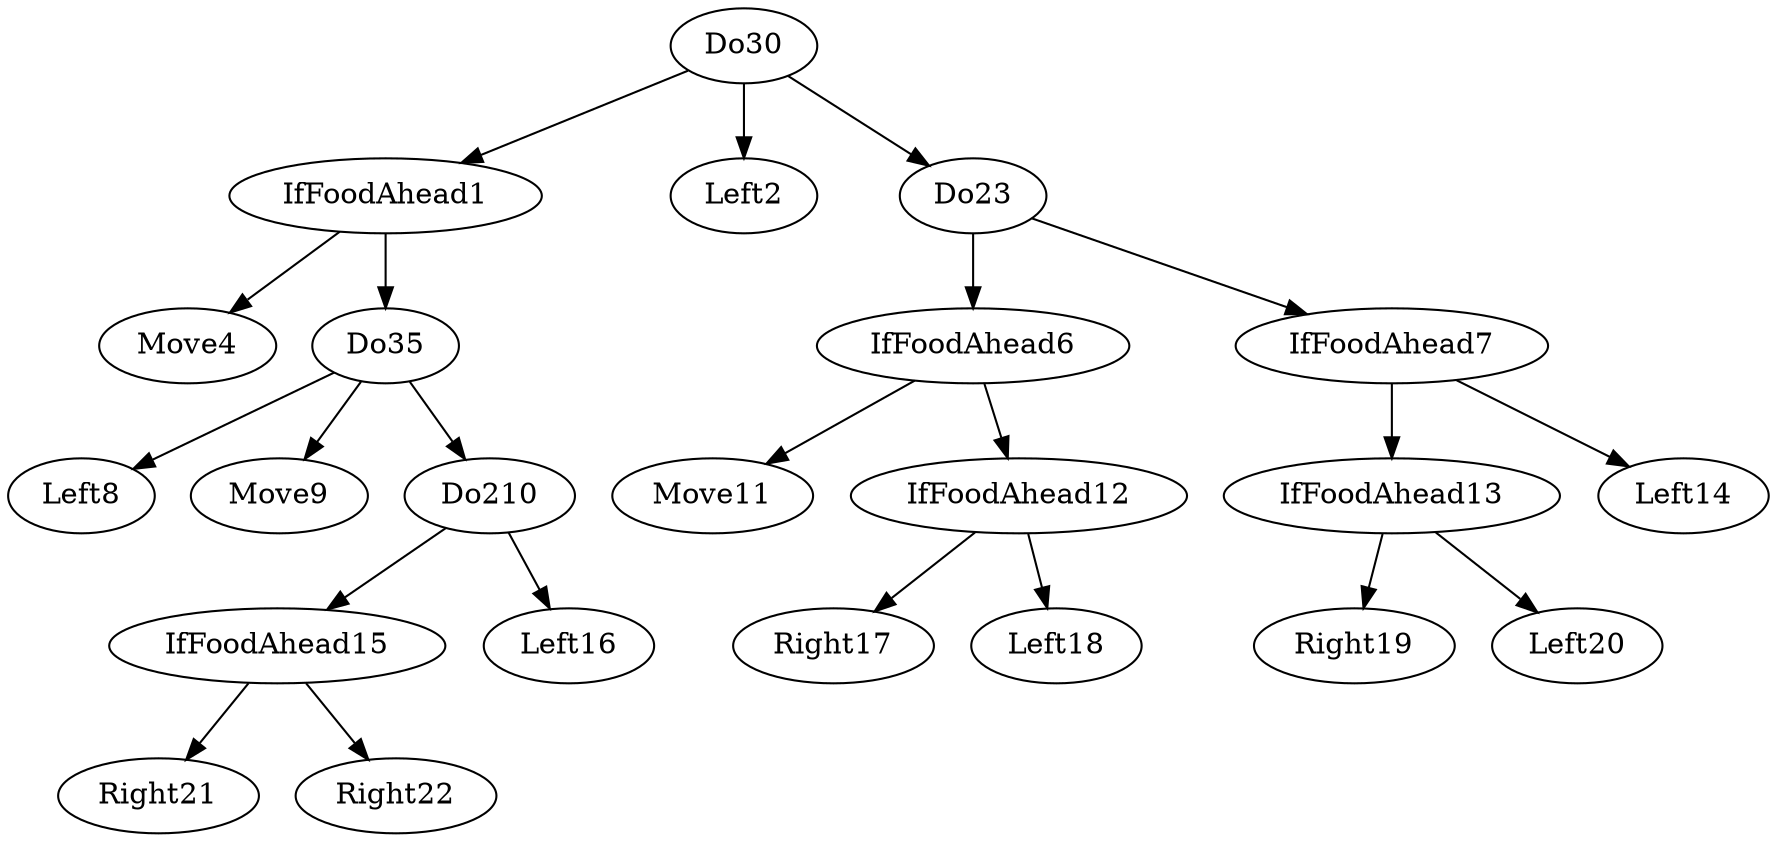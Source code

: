 digraph T {
	Do30 -> IfFoodAhead1;
	Do30 -> Left2;
	Do30 -> Do23;
	IfFoodAhead1 -> Move4;
	IfFoodAhead1 -> Do35;
	Do23 -> IfFoodAhead6;
	Do23 -> IfFoodAhead7;
	Do35 -> Left8;
	Do35 -> Move9;
	Do35 -> Do210;
	IfFoodAhead6 -> Move11;
	IfFoodAhead6 -> IfFoodAhead12;
	IfFoodAhead7 -> IfFoodAhead13;
	IfFoodAhead7 -> Left14;
	Do210 -> IfFoodAhead15;
	Do210 -> Left16;
	IfFoodAhead12 -> Right17;
	IfFoodAhead12 -> Left18;
	IfFoodAhead13 -> Right19;
	IfFoodAhead13 -> Left20;
	IfFoodAhead15 -> Right21;
	IfFoodAhead15 -> Right22;
}
